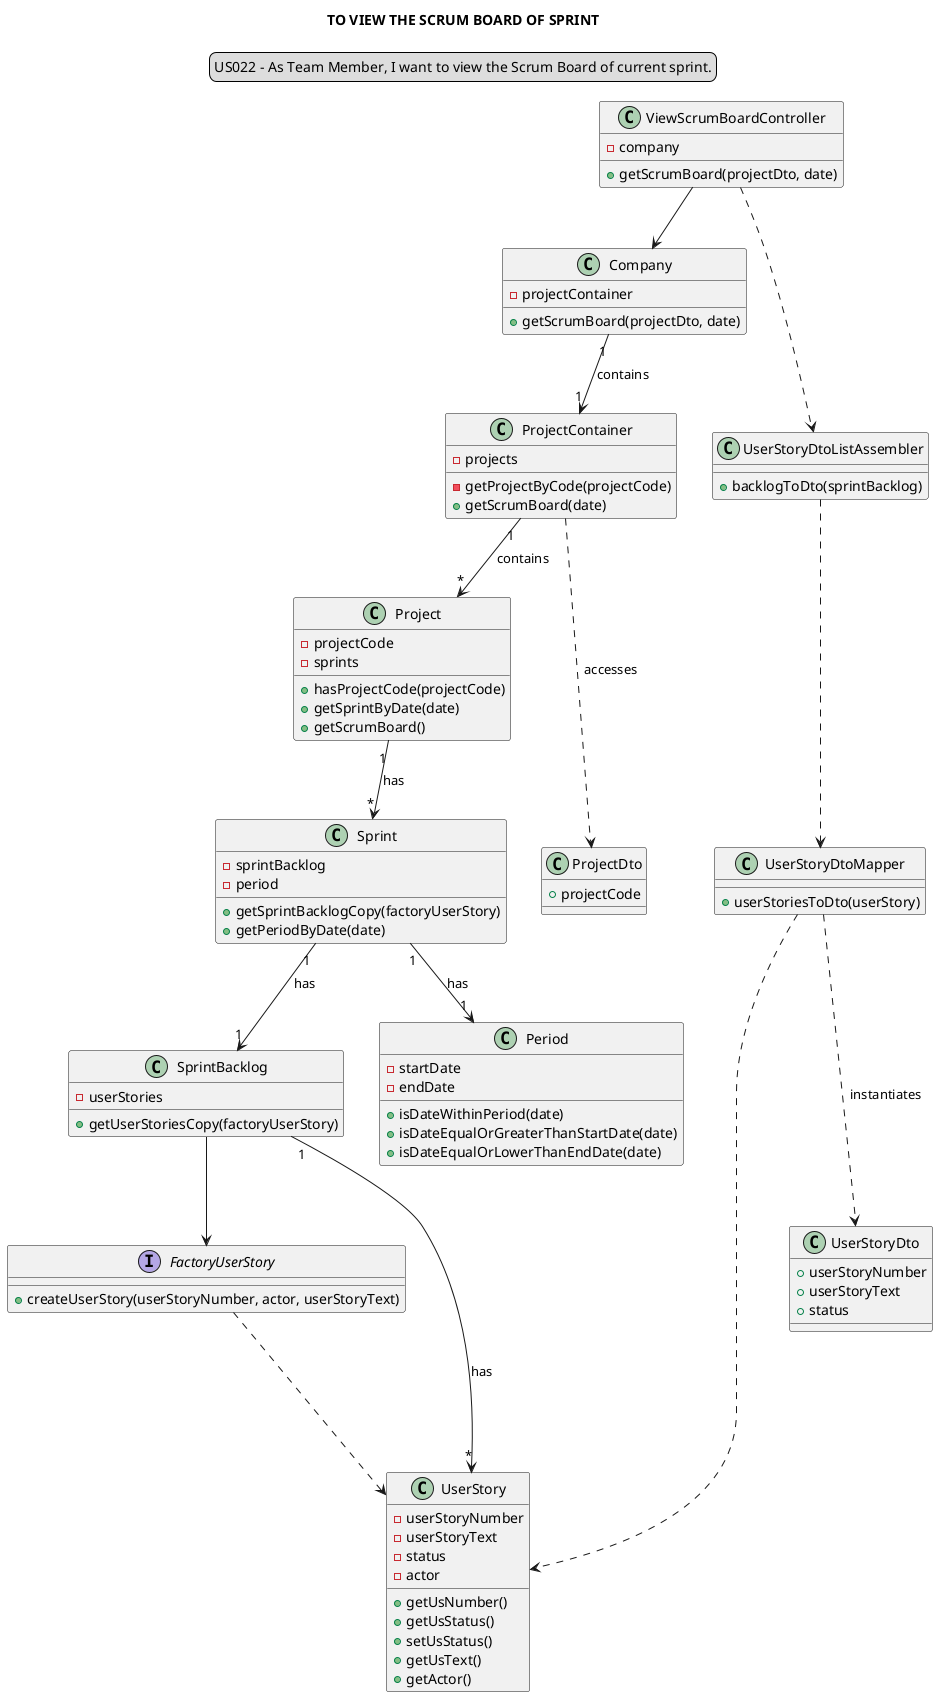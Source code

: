 @startuml

skinparam sequenceMessageAlign center
title TO VIEW THE SCRUM BOARD OF SPRINT
legend top
US022 - As Team Member, I want to view the Scrum Board of current sprint.
end legend

class ViewScrumBoardController
class Company
class ProjectContainer
class Project
class Sprint
class SprintBacklog
class ProjectDto
interface FactoryUserStory
class UserStory
class UserStoryDtoListAssembler
class UserStoryDtoMapper
class UserStoryDto

class ViewScrumBoardController {
-company
+getScrumBoard(projectDto, date)
}

class Company {
-projectContainer
+getScrumBoard(projectDto, date)
}

class ProjectContainer {
-projects
-getProjectByCode(projectCode)
+getScrumBoard(date)
}

class Project {
-projectCode
-sprints
+hasProjectCode(projectCode)
+getSprintByDate(date)
+getScrumBoard()
}

class Sprint {
-sprintBacklog
-period
+getSprintBacklogCopy(factoryUserStory)
+getPeriodByDate(date)
}

class Period {
-startDate
-endDate
+isDateWithinPeriod(date)
+isDateEqualOrGreaterThanStartDate(date)
+isDateEqualOrLowerThanEndDate(date)
}

class SprintBacklog {
-userStories
+getUserStoriesCopy(factoryUserStory)
}

class ProjectDto {
+projectCode
}

interface FactoryUserStory {
+createUserStory(userStoryNumber, actor, userStoryText)
}

class UserStory {
-userStoryNumber
-userStoryText
-status
-actor
+getUsNumber()
+getUsStatus()
+setUsStatus()
+getUsText()
+getActor()
}

class UserStoryDto {
+userStoryNumber
+userStoryText
+status
}

class UserStoryDtoMapper {
+userStoriesToDto(userStory)
}

class UserStoryDtoListAssembler {
+backlogToDto(sprintBacklog)
}

"ViewScrumBoardController" --> "Company"
"Company" "1" --> "1" "ProjectContainer": contains
"ProjectContainer" "1" --> "*" "Project": contains
"Project" "1" --> "*" "Sprint": has
"Sprint" "1" --> "1" "SprintBacklog": has
"Sprint" "1" --> "1" "Period": has
"SprintBacklog" --> "FactoryUserStory"
"SprintBacklog" "1" --> "*" "UserStory": has
"FactoryUserStory" .--> "UserStory"
"ProjectContainer" .--> "ProjectDto": accesses
"ViewScrumBoardController" .--> "UserStoryDtoListAssembler"
"UserStoryDtoListAssembler" .--> "UserStoryDtoMapper"
"UserStoryDtoMapper" .--> "UserStoryDto": instantiates
"UserStoryDtoMapper" .--> "UserStory"

@enduml